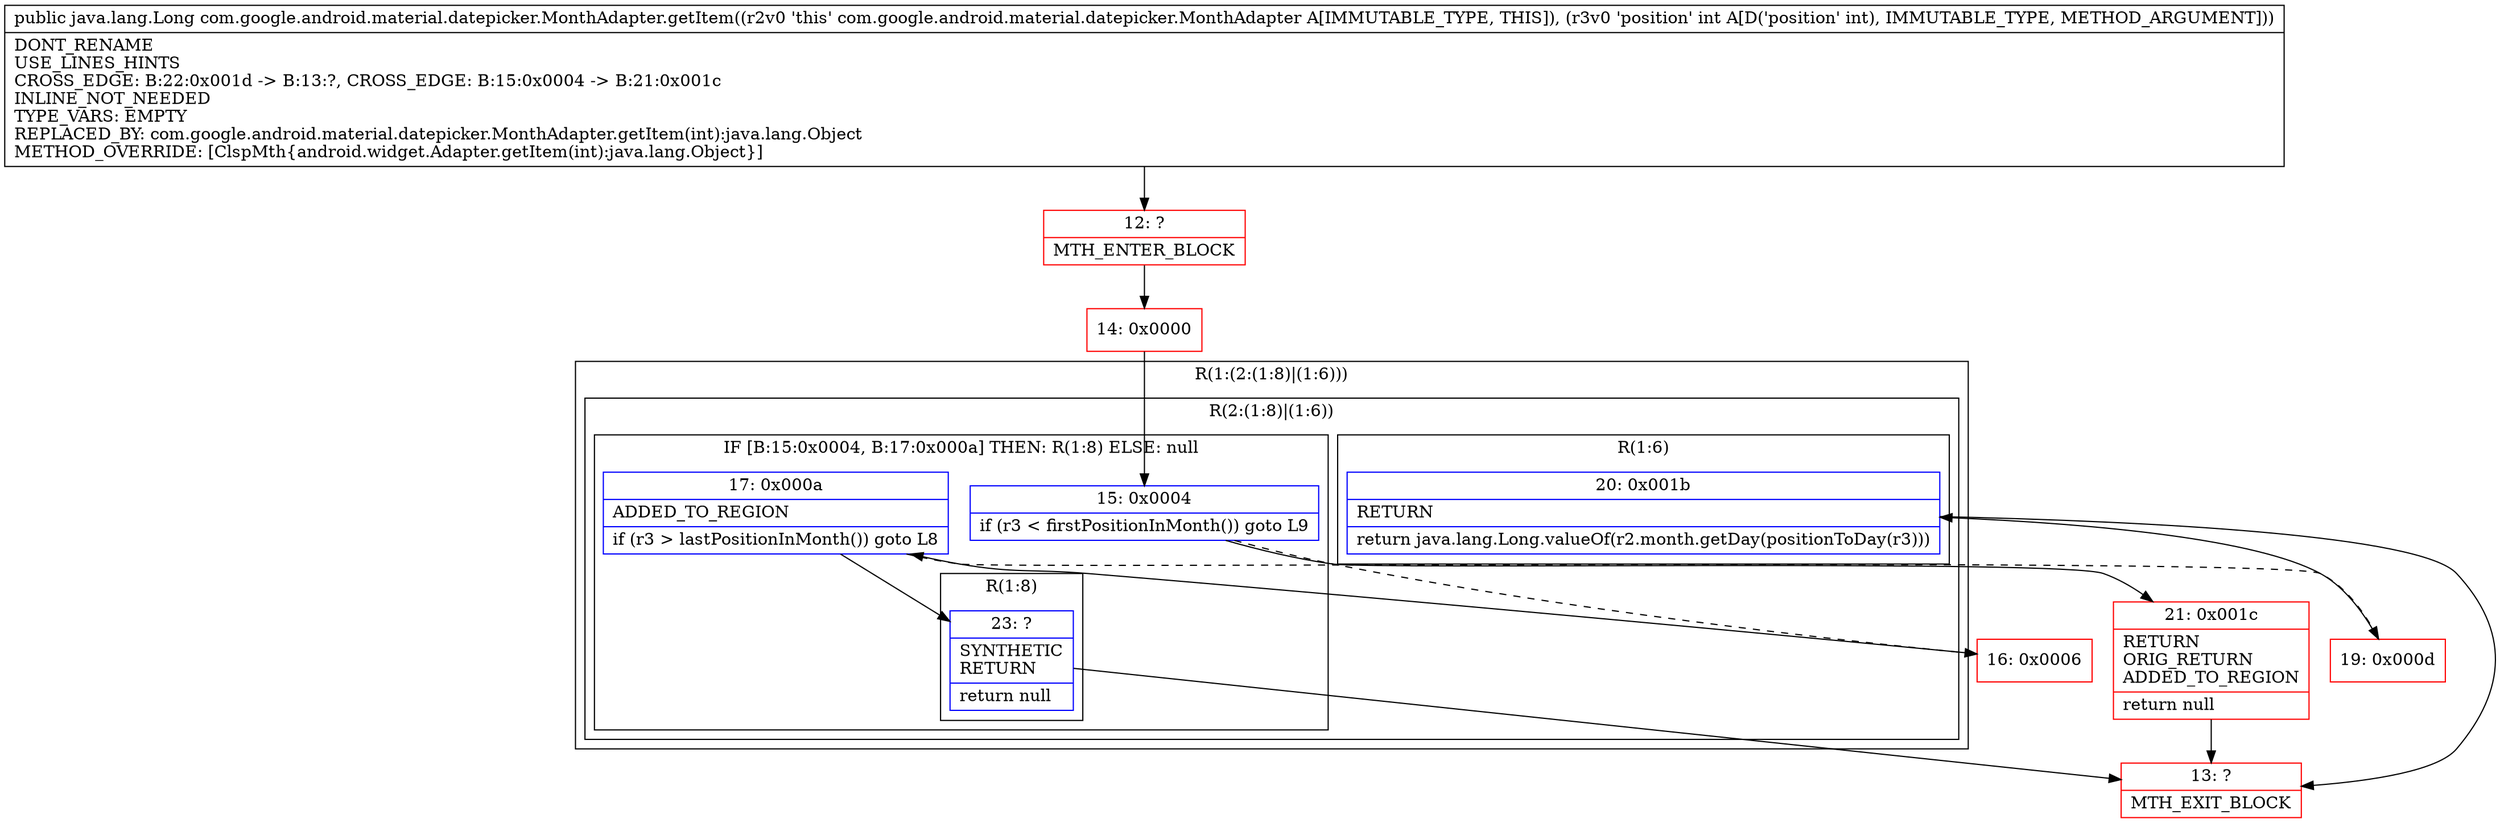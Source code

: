 digraph "CFG forcom.google.android.material.datepicker.MonthAdapter.getItem(I)Ljava\/lang\/Long;" {
subgraph cluster_Region_1692269413 {
label = "R(1:(2:(1:8)|(1:6)))";
node [shape=record,color=blue];
subgraph cluster_Region_541145831 {
label = "R(2:(1:8)|(1:6))";
node [shape=record,color=blue];
subgraph cluster_IfRegion_1779912680 {
label = "IF [B:15:0x0004, B:17:0x000a] THEN: R(1:8) ELSE: null";
node [shape=record,color=blue];
Node_15 [shape=record,label="{15\:\ 0x0004|if (r3 \< firstPositionInMonth()) goto L9\l}"];
Node_17 [shape=record,label="{17\:\ 0x000a|ADDED_TO_REGION\l|if (r3 \> lastPositionInMonth()) goto L8\l}"];
subgraph cluster_Region_889684385 {
label = "R(1:8)";
node [shape=record,color=blue];
Node_23 [shape=record,label="{23\:\ ?|SYNTHETIC\lRETURN\l|return null\l}"];
}
}
subgraph cluster_Region_1040863927 {
label = "R(1:6)";
node [shape=record,color=blue];
Node_20 [shape=record,label="{20\:\ 0x001b|RETURN\l|return java.lang.Long.valueOf(r2.month.getDay(positionToDay(r3)))\l}"];
}
}
}
Node_12 [shape=record,color=red,label="{12\:\ ?|MTH_ENTER_BLOCK\l}"];
Node_14 [shape=record,color=red,label="{14\:\ 0x0000}"];
Node_16 [shape=record,color=red,label="{16\:\ 0x0006}"];
Node_19 [shape=record,color=red,label="{19\:\ 0x000d}"];
Node_13 [shape=record,color=red,label="{13\:\ ?|MTH_EXIT_BLOCK\l}"];
Node_21 [shape=record,color=red,label="{21\:\ 0x001c|RETURN\lORIG_RETURN\lADDED_TO_REGION\l|return null\l}"];
MethodNode[shape=record,label="{public java.lang.Long com.google.android.material.datepicker.MonthAdapter.getItem((r2v0 'this' com.google.android.material.datepicker.MonthAdapter A[IMMUTABLE_TYPE, THIS]), (r3v0 'position' int A[D('position' int), IMMUTABLE_TYPE, METHOD_ARGUMENT]))  | DONT_RENAME\lUSE_LINES_HINTS\lCROSS_EDGE: B:22:0x001d \-\> B:13:?, CROSS_EDGE: B:15:0x0004 \-\> B:21:0x001c\lINLINE_NOT_NEEDED\lTYPE_VARS: EMPTY\lREPLACED_BY: com.google.android.material.datepicker.MonthAdapter.getItem(int):java.lang.Object\lMETHOD_OVERRIDE: [ClspMth\{android.widget.Adapter.getItem(int):java.lang.Object\}]\l}"];
MethodNode -> Node_12;Node_15 -> Node_16[style=dashed];
Node_15 -> Node_21;
Node_17 -> Node_19[style=dashed];
Node_17 -> Node_23;
Node_23 -> Node_13;
Node_20 -> Node_13;
Node_12 -> Node_14;
Node_14 -> Node_15;
Node_16 -> Node_17;
Node_19 -> Node_20;
Node_21 -> Node_13;
}

